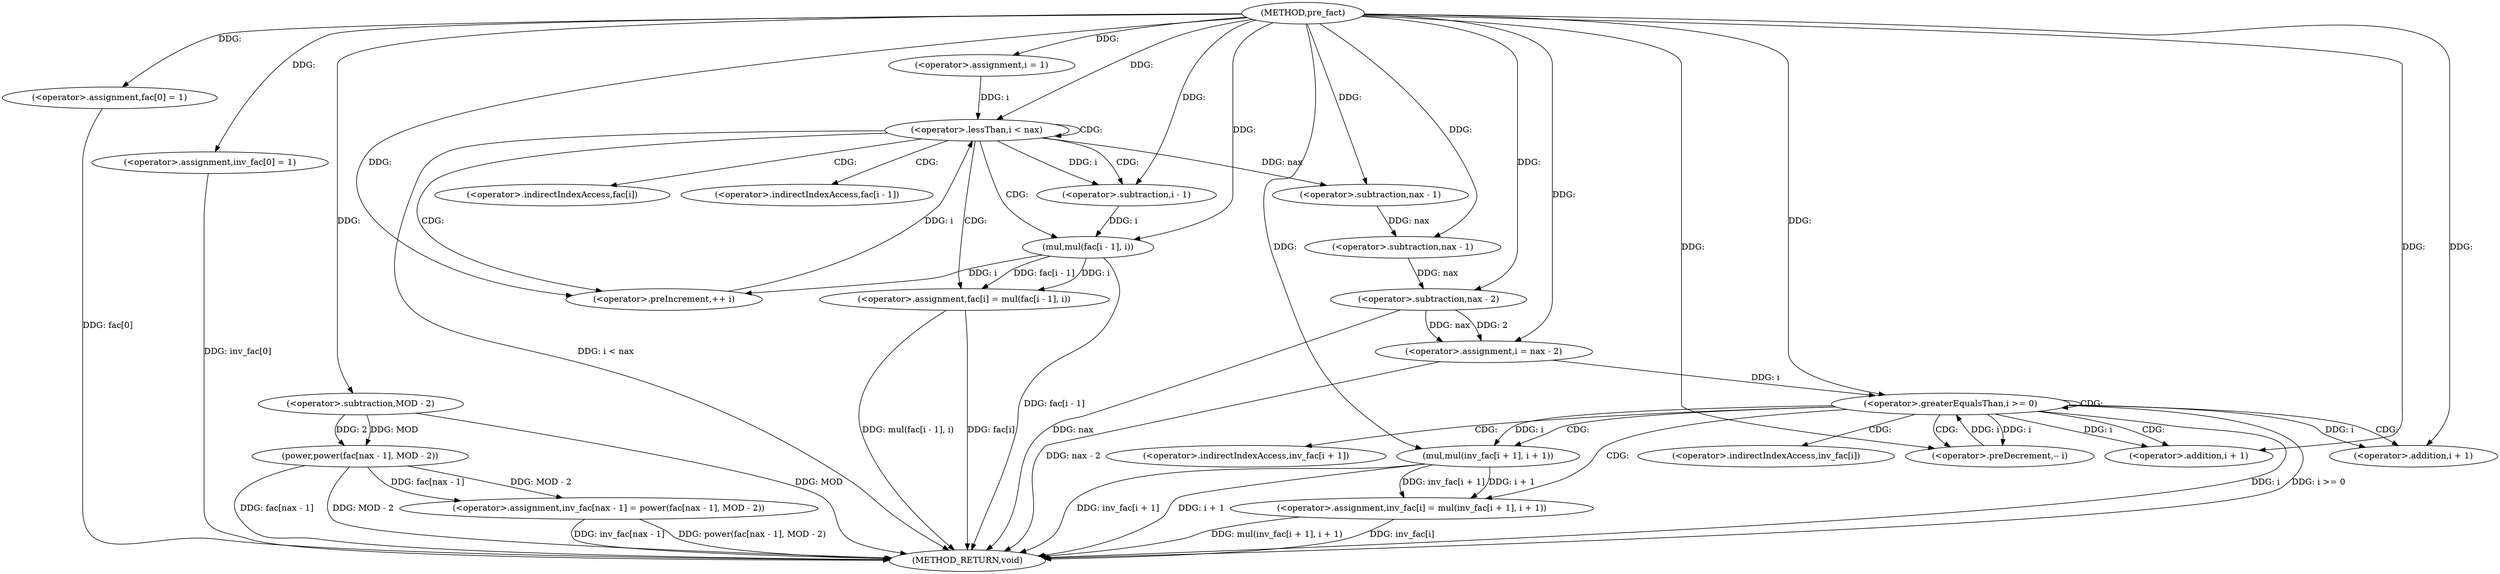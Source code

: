 digraph "pre_fact" {  
"1000197" [label = "(METHOD,pre_fact)" ]
"1000270" [label = "(METHOD_RETURN,void)" ]
"1000199" [label = "(<operator>.assignment,fac[0] = 1)" ]
"1000204" [label = "(<operator>.assignment,inv_fac[0] = 1)" ]
"1000230" [label = "(<operator>.assignment,inv_fac[nax - 1] = power(fac[nax - 1], MOD - 2))" ]
"1000211" [label = "(<operator>.assignment,i = 1)" ]
"1000214" [label = "(<operator>.lessThan,i < nax)" ]
"1000217" [label = "(<operator>.preIncrement,++ i)" ]
"1000219" [label = "(<operator>.assignment,fac[i] = mul(fac[i - 1], i))" ]
"1000247" [label = "(<operator>.assignment,i = nax - 2)" ]
"1000252" [label = "(<operator>.greaterEqualsThan,i >= 0)" ]
"1000255" [label = "(<operator>.preDecrement,-- i)" ]
"1000257" [label = "(<operator>.assignment,inv_fac[i] = mul(inv_fac[i + 1], i + 1))" ]
"1000236" [label = "(power,power(fac[nax - 1], MOD - 2))" ]
"1000223" [label = "(mul,mul(fac[i - 1], i))" ]
"1000233" [label = "(<operator>.subtraction,nax - 1)" ]
"1000242" [label = "(<operator>.subtraction,MOD - 2)" ]
"1000249" [label = "(<operator>.subtraction,nax - 2)" ]
"1000261" [label = "(mul,mul(inv_fac[i + 1], i + 1))" ]
"1000239" [label = "(<operator>.subtraction,nax - 1)" ]
"1000267" [label = "(<operator>.addition,i + 1)" ]
"1000226" [label = "(<operator>.subtraction,i - 1)" ]
"1000264" [label = "(<operator>.addition,i + 1)" ]
"1000220" [label = "(<operator>.indirectIndexAccess,fac[i])" ]
"1000258" [label = "(<operator>.indirectIndexAccess,inv_fac[i])" ]
"1000224" [label = "(<operator>.indirectIndexAccess,fac[i - 1])" ]
"1000262" [label = "(<operator>.indirectIndexAccess,inv_fac[i + 1])" ]
  "1000199" -> "1000270"  [ label = "DDG: fac[0]"] 
  "1000204" -> "1000270"  [ label = "DDG: inv_fac[0]"] 
  "1000214" -> "1000270"  [ label = "DDG: i < nax"] 
  "1000230" -> "1000270"  [ label = "DDG: inv_fac[nax - 1]"] 
  "1000236" -> "1000270"  [ label = "DDG: fac[nax - 1]"] 
  "1000236" -> "1000270"  [ label = "DDG: MOD - 2"] 
  "1000230" -> "1000270"  [ label = "DDG: power(fac[nax - 1], MOD - 2)"] 
  "1000249" -> "1000270"  [ label = "DDG: nax"] 
  "1000247" -> "1000270"  [ label = "DDG: nax - 2"] 
  "1000252" -> "1000270"  [ label = "DDG: i"] 
  "1000252" -> "1000270"  [ label = "DDG: i >= 0"] 
  "1000257" -> "1000270"  [ label = "DDG: inv_fac[i]"] 
  "1000261" -> "1000270"  [ label = "DDG: inv_fac[i + 1]"] 
  "1000261" -> "1000270"  [ label = "DDG: i + 1"] 
  "1000257" -> "1000270"  [ label = "DDG: mul(inv_fac[i + 1], i + 1)"] 
  "1000219" -> "1000270"  [ label = "DDG: fac[i]"] 
  "1000223" -> "1000270"  [ label = "DDG: fac[i - 1]"] 
  "1000219" -> "1000270"  [ label = "DDG: mul(fac[i - 1], i)"] 
  "1000242" -> "1000270"  [ label = "DDG: MOD"] 
  "1000197" -> "1000199"  [ label = "DDG: "] 
  "1000197" -> "1000204"  [ label = "DDG: "] 
  "1000236" -> "1000230"  [ label = "DDG: MOD - 2"] 
  "1000236" -> "1000230"  [ label = "DDG: fac[nax - 1]"] 
  "1000197" -> "1000211"  [ label = "DDG: "] 
  "1000223" -> "1000219"  [ label = "DDG: fac[i - 1]"] 
  "1000223" -> "1000219"  [ label = "DDG: i"] 
  "1000249" -> "1000247"  [ label = "DDG: nax"] 
  "1000249" -> "1000247"  [ label = "DDG: 2"] 
  "1000261" -> "1000257"  [ label = "DDG: inv_fac[i + 1]"] 
  "1000261" -> "1000257"  [ label = "DDG: i + 1"] 
  "1000211" -> "1000214"  [ label = "DDG: i"] 
  "1000217" -> "1000214"  [ label = "DDG: i"] 
  "1000197" -> "1000214"  [ label = "DDG: "] 
  "1000223" -> "1000217"  [ label = "DDG: i"] 
  "1000197" -> "1000217"  [ label = "DDG: "] 
  "1000242" -> "1000236"  [ label = "DDG: MOD"] 
  "1000242" -> "1000236"  [ label = "DDG: 2"] 
  "1000197" -> "1000247"  [ label = "DDG: "] 
  "1000247" -> "1000252"  [ label = "DDG: i"] 
  "1000255" -> "1000252"  [ label = "DDG: i"] 
  "1000197" -> "1000252"  [ label = "DDG: "] 
  "1000197" -> "1000255"  [ label = "DDG: "] 
  "1000252" -> "1000255"  [ label = "DDG: i"] 
  "1000226" -> "1000223"  [ label = "DDG: i"] 
  "1000197" -> "1000223"  [ label = "DDG: "] 
  "1000214" -> "1000233"  [ label = "DDG: nax"] 
  "1000197" -> "1000233"  [ label = "DDG: "] 
  "1000197" -> "1000242"  [ label = "DDG: "] 
  "1000239" -> "1000249"  [ label = "DDG: nax"] 
  "1000197" -> "1000249"  [ label = "DDG: "] 
  "1000197" -> "1000261"  [ label = "DDG: "] 
  "1000252" -> "1000261"  [ label = "DDG: i"] 
  "1000233" -> "1000239"  [ label = "DDG: nax"] 
  "1000197" -> "1000239"  [ label = "DDG: "] 
  "1000197" -> "1000267"  [ label = "DDG: "] 
  "1000252" -> "1000267"  [ label = "DDG: i"] 
  "1000214" -> "1000226"  [ label = "DDG: i"] 
  "1000197" -> "1000226"  [ label = "DDG: "] 
  "1000252" -> "1000264"  [ label = "DDG: i"] 
  "1000197" -> "1000264"  [ label = "DDG: "] 
  "1000214" -> "1000220"  [ label = "CDG: "] 
  "1000214" -> "1000214"  [ label = "CDG: "] 
  "1000214" -> "1000224"  [ label = "CDG: "] 
  "1000214" -> "1000217"  [ label = "CDG: "] 
  "1000214" -> "1000223"  [ label = "CDG: "] 
  "1000214" -> "1000226"  [ label = "CDG: "] 
  "1000214" -> "1000219"  [ label = "CDG: "] 
  "1000252" -> "1000262"  [ label = "CDG: "] 
  "1000252" -> "1000258"  [ label = "CDG: "] 
  "1000252" -> "1000261"  [ label = "CDG: "] 
  "1000252" -> "1000252"  [ label = "CDG: "] 
  "1000252" -> "1000267"  [ label = "CDG: "] 
  "1000252" -> "1000257"  [ label = "CDG: "] 
  "1000252" -> "1000264"  [ label = "CDG: "] 
  "1000252" -> "1000255"  [ label = "CDG: "] 
}
